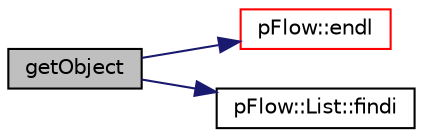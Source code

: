 digraph "getObject"
{
 // LATEX_PDF_SIZE
  edge [fontname="Helvetica",fontsize="10",labelfontname="Helvetica",labelfontsize="10"];
  node [fontname="Helvetica",fontsize="10",shape=record];
  rankdir="LR";
  Node1 [label="getObject",height=0.2,width=0.4,color="black", fillcolor="grey75", style="filled", fontcolor="black",tooltip="Get the const reference to variable by name."];
  Node1 -> Node2 [color="midnightblue",fontsize="10",style="solid",fontname="Helvetica"];
  Node2 [label="pFlow::endl",height=0.2,width=0.4,color="red", fillcolor="white", style="filled",URL="$namespacepFlow.html#aba8f0c455a3fdb4b05ad33a25b13b189",tooltip="Add newline and flush stream."];
  Node1 -> Node4 [color="midnightblue",fontsize="10",style="solid",fontname="Helvetica"];
  Node4 [label="pFlow::List::findi",height=0.2,width=0.4,color="black", fillcolor="white", style="filled",URL="$classpFlow_1_1List.html#a91cf71be86cd63ae62fc59b12c16da9d",tooltip=" "];
}
